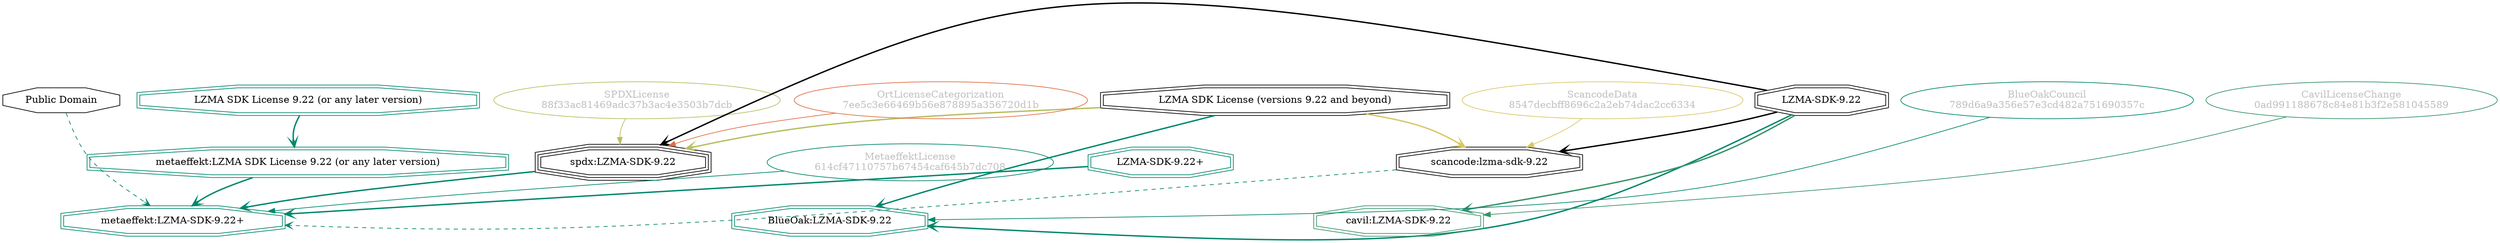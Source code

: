 strict digraph {
    node [shape=box];
    graph [splines=curved];
    2615 [label="SPDXLicense\n88f33ac81469adc37b3ac4e3503b7dcb"
         ,fontcolor=gray
         ,color="#b8bf62"
         ,fillcolor="beige;1"
         ,shape=ellipse];
    2616 [label="spdx:LZMA-SDK-9.22"
         ,shape=tripleoctagon];
    2617 [label="LZMA-SDK-9.22"
         ,shape=doubleoctagon];
    2618 [label="LZMA SDK License (versions 9.22 and beyond)"
         ,shape=doubleoctagon];
    7208 [label="Public Domain"
         ,shape=octagon];
    8870 [label="BlueOakCouncil\n789d6a9a356e57e3cd482a751690357c"
         ,fontcolor=gray
         ,color="#00876c"
         ,fillcolor="beige;1"
         ,shape=ellipse];
    8871 [label="BlueOak:LZMA-SDK-9.22"
         ,color="#00876c"
         ,shape=doubleoctagon];
    18919 [label="ScancodeData\n8547decbff8696c2a2eb74dac2cc6334"
          ,fontcolor=gray
          ,color="#dac767"
          ,fillcolor="beige;1"
          ,shape=ellipse];
    18920 [label="scancode:lzma-sdk-9.22"
          ,shape=doubleoctagon];
    28799 [label="OrtLicenseCategorization\n7ee5c3e66469b56e878895a356720d1b"
          ,fontcolor=gray
          ,color="#e06f45"
          ,fillcolor="beige;1"
          ,shape=ellipse];
    37138 [label="CavilLicenseChange\n0ad991188678c84e81b3f2e581045589"
          ,fontcolor=gray
          ,color="#379469"
          ,fillcolor="beige;1"
          ,shape=ellipse];
    37139 [label="cavil:LZMA-SDK-9.22"
          ,color="#379469"
          ,shape=doubleoctagon];
    44202 [label="MetaeffektLicense\n614cf47110757b67454caf645b7dc708"
          ,fontcolor=gray
          ,color="#00876c"
          ,fillcolor="beige;1"
          ,shape=ellipse];
    44203 [label="metaeffekt:LZMA-SDK-9.22+"
          ,color="#00876c"
          ,shape=doubleoctagon];
    44204 [label="LZMA-SDK-9.22+"
          ,color="#00876c"
          ,shape=doubleoctagon];
    44205 [label="metaeffekt:LZMA SDK License 9.22 (or any later version)"
          ,color="#00876c"
          ,shape=doubleoctagon];
    44206 [label="LZMA SDK License 9.22 (or any later version)"
          ,color="#00876c"
          ,shape=doubleoctagon];
    2615 -> 2616 [weight=0.5
                 ,color="#b8bf62"];
    2616 -> 44203 [style=bold
                  ,arrowhead=vee
                  ,weight=0.7
                  ,color="#00876c"];
    2617 -> 2616 [style=bold
                 ,arrowhead=vee
                 ,weight=0.7];
    2617 -> 8871 [style=bold
                 ,arrowhead=vee
                 ,weight=0.7
                 ,color="#00876c"];
    2617 -> 18920 [style=bold
                  ,arrowhead=vee
                  ,weight=0.7];
    2617 -> 37139 [style=bold
                  ,arrowhead=vee
                  ,weight=0.7
                  ,color="#379469"];
    2617 -> 37139 [style=bold
                  ,arrowhead=vee
                  ,weight=0.7
                  ,color="#379469"];
    2618 -> 2616 [style=bold
                 ,arrowhead=vee
                 ,weight=0.7
                 ,color="#b8bf62"];
    2618 -> 8871 [style=bold
                 ,arrowhead=vee
                 ,weight=0.7
                 ,color="#00876c"];
    2618 -> 18920 [style=bold
                  ,arrowhead=vee
                  ,weight=0.7
                  ,color="#dac767"];
    7208 -> 44203 [style=dashed
                  ,arrowhead=vee
                  ,weight=0.5
                  ,color="#00876c"];
    8870 -> 8871 [weight=0.5
                 ,color="#00876c"];
    18919 -> 18920 [weight=0.5
                   ,color="#dac767"];
    18920 -> 44203 [style=dashed
                   ,arrowhead=vee
                   ,weight=0.5
                   ,color="#00876c"];
    28799 -> 2616 [weight=0.5
                  ,color="#e06f45"];
    37138 -> 37139 [weight=0.5
                   ,color="#379469"];
    44202 -> 44203 [weight=0.5
                   ,color="#00876c"];
    44204 -> 44203 [style=bold
                   ,arrowhead=vee
                   ,weight=0.7
                   ,color="#00876c"];
    44205 -> 44203 [style=bold
                   ,arrowhead=vee
                   ,weight=0.7
                   ,color="#00876c"];
    44206 -> 44205 [style=bold
                   ,arrowhead=vee
                   ,weight=0.7
                   ,color="#00876c"];
}
